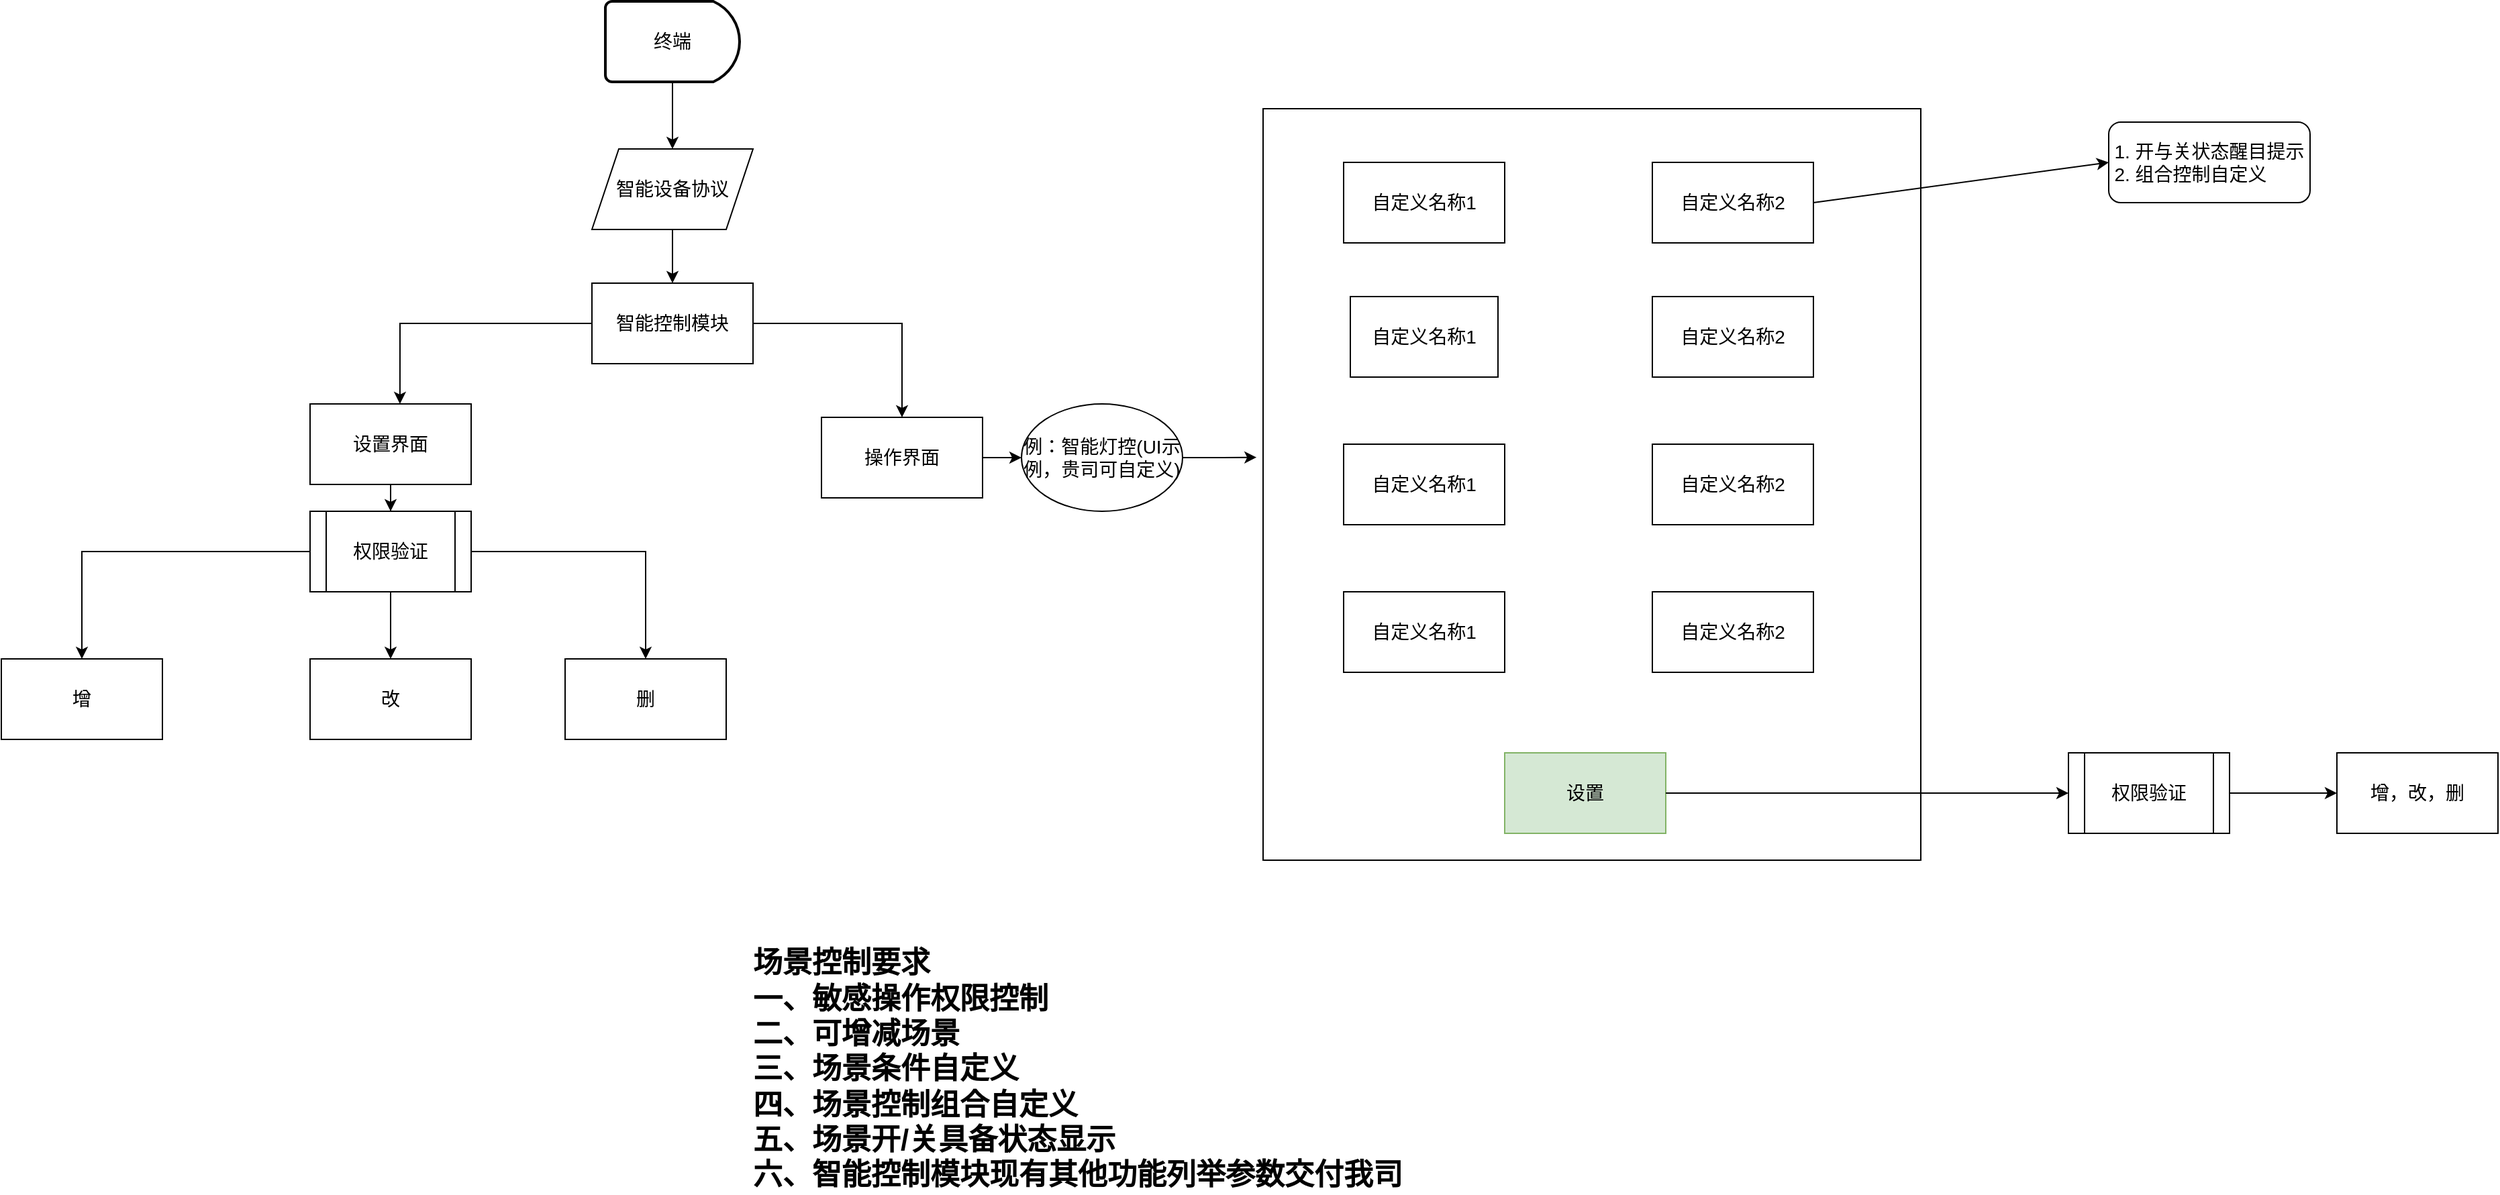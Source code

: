 <mxfile version="17.1.3" type="github" pages="2">
  <diagram id="sC8Dn9gLM0qOhP2Wz6wK" name="第 1 页">
    <mxGraphModel dx="2062" dy="-103" grid="1" gridSize="10" guides="1" tooltips="1" connect="1" arrows="1" fold="1" page="1" pageScale="1" pageWidth="827" pageHeight="1169" math="0" shadow="0">
      <root>
        <mxCell id="0" />
        <mxCell id="1" parent="0" />
        <mxCell id="1xZW1lL9CZbo1leavQ0f-47" value="" style="verticalLabelPosition=bottom;verticalAlign=top;html=1;shape=mxgraph.basic.rect;fillColor2=none;strokeWidth=1;size=20;indent=5;fontSize=14;" parent="1" vertex="1">
          <mxGeometry x="1450" y="1360" width="490" height="560" as="geometry" />
        </mxCell>
        <mxCell id="1xZW1lL9CZbo1leavQ0f-52" value="自定义名称1" style="rounded=0;whiteSpace=wrap;html=1;fontSize=14;" parent="1" vertex="1">
          <mxGeometry x="1510" y="1400" width="120" height="60" as="geometry" />
        </mxCell>
        <mxCell id="1xZW1lL9CZbo1leavQ0f-53" value="自定义名称2" style="rounded=0;whiteSpace=wrap;html=1;fontSize=14;" parent="1" vertex="1">
          <mxGeometry x="1740" y="1400" width="120" height="60" as="geometry" />
        </mxCell>
        <mxCell id="1xZW1lL9CZbo1leavQ0f-54" value="自定义名称1" style="rounded=0;whiteSpace=wrap;html=1;fontSize=14;" parent="1" vertex="1">
          <mxGeometry x="1515" y="1500" width="110" height="60" as="geometry" />
        </mxCell>
        <mxCell id="1xZW1lL9CZbo1leavQ0f-55" value="自定义名称1" style="rounded=0;whiteSpace=wrap;html=1;fontSize=14;" parent="1" vertex="1">
          <mxGeometry x="1510" y="1610" width="120" height="60" as="geometry" />
        </mxCell>
        <mxCell id="1xZW1lL9CZbo1leavQ0f-56" value="自定义名称1" style="rounded=0;whiteSpace=wrap;html=1;fontSize=14;" parent="1" vertex="1">
          <mxGeometry x="1510" y="1720" width="120" height="60" as="geometry" />
        </mxCell>
        <mxCell id="1xZW1lL9CZbo1leavQ0f-57" value="自定义名称2" style="rounded=0;whiteSpace=wrap;html=1;fontSize=14;" parent="1" vertex="1">
          <mxGeometry x="1740" y="1500" width="120" height="60" as="geometry" />
        </mxCell>
        <mxCell id="1xZW1lL9CZbo1leavQ0f-58" value="自定义名称2" style="rounded=0;whiteSpace=wrap;html=1;fontSize=14;" parent="1" vertex="1">
          <mxGeometry x="1740" y="1610" width="120" height="60" as="geometry" />
        </mxCell>
        <mxCell id="1xZW1lL9CZbo1leavQ0f-59" value="自定义名称2" style="rounded=0;whiteSpace=wrap;html=1;fontSize=14;" parent="1" vertex="1">
          <mxGeometry x="1740" y="1720" width="120" height="60" as="geometry" />
        </mxCell>
        <mxCell id="1xZW1lL9CZbo1leavQ0f-62" value="设置" style="rounded=0;whiteSpace=wrap;html=1;fillColor=#d5e8d4;strokeColor=#82b366;fontSize=14;" parent="1" vertex="1">
          <mxGeometry x="1630" y="1840" width="120" height="60" as="geometry" />
        </mxCell>
        <mxCell id="1xZW1lL9CZbo1leavQ0f-64" value="" style="endArrow=classic;html=1;rounded=0;entryX=0;entryY=0.5;entryDx=0;entryDy=0;fontSize=14;" parent="1" source="1xZW1lL9CZbo1leavQ0f-62" edge="1">
          <mxGeometry width="50" height="50" relative="1" as="geometry">
            <mxPoint x="2000" y="1960" as="sourcePoint" />
            <mxPoint x="2050" y="1870" as="targetPoint" />
          </mxGeometry>
        </mxCell>
        <mxCell id="1xZW1lL9CZbo1leavQ0f-65" value="1. 开与关状态醒目提示&lt;br&gt;&lt;div style=&quot;text-align: left&quot;&gt;&lt;span&gt;2. 组合控制自定义&lt;/span&gt;&lt;/div&gt;" style="rounded=1;whiteSpace=wrap;html=1;fontSize=14;" parent="1" vertex="1">
          <mxGeometry x="2080" y="1370" width="150" height="60" as="geometry" />
        </mxCell>
        <mxCell id="1xZW1lL9CZbo1leavQ0f-66" value="" style="endArrow=classic;html=1;rounded=0;exitX=1;exitY=0.5;exitDx=0;exitDy=0;entryX=0;entryY=0.5;entryDx=0;entryDy=0;fontSize=14;" parent="1" source="1xZW1lL9CZbo1leavQ0f-53" target="1xZW1lL9CZbo1leavQ0f-65" edge="1">
          <mxGeometry width="50" height="50" relative="1" as="geometry">
            <mxPoint x="1970" y="1430" as="sourcePoint" />
            <mxPoint x="2020" y="1380" as="targetPoint" />
          </mxGeometry>
        </mxCell>
        <mxCell id="INi5LM3NQDzYDCv05oYA-9" value="" style="edgeStyle=orthogonalEdgeStyle;rounded=0;orthogonalLoop=1;jettySize=auto;html=1;fontSize=14;" edge="1" parent="1" source="1xZW1lL9CZbo1leavQ0f-71" target="jll7gkMeuHU4KemUMjAS-1">
          <mxGeometry relative="1" as="geometry" />
        </mxCell>
        <mxCell id="1xZW1lL9CZbo1leavQ0f-71" value="智能设备协议" style="shape=parallelogram;perimeter=parallelogramPerimeter;whiteSpace=wrap;html=1;fixedSize=1;rounded=0;fontSize=14;" parent="1" vertex="1">
          <mxGeometry x="950" y="1390" width="120" height="60" as="geometry" />
        </mxCell>
        <mxCell id="jll7gkMeuHU4KemUMjAS-5" value="" style="edgeStyle=orthogonalEdgeStyle;rounded=0;orthogonalLoop=1;jettySize=auto;html=1;fontSize=14;" edge="1" parent="1" source="jll7gkMeuHU4KemUMjAS-1" target="jll7gkMeuHU4KemUMjAS-4">
          <mxGeometry relative="1" as="geometry" />
        </mxCell>
        <mxCell id="INi5LM3NQDzYDCv05oYA-10" style="edgeStyle=orthogonalEdgeStyle;rounded=0;orthogonalLoop=1;jettySize=auto;html=1;entryX=0.558;entryY=0;entryDx=0;entryDy=0;entryPerimeter=0;fontSize=14;" edge="1" parent="1" source="jll7gkMeuHU4KemUMjAS-1" target="INi5LM3NQDzYDCv05oYA-6">
          <mxGeometry relative="1" as="geometry" />
        </mxCell>
        <mxCell id="jll7gkMeuHU4KemUMjAS-1" value="智能控制模块" style="rounded=0;whiteSpace=wrap;html=1;fontSize=14;" vertex="1" parent="1">
          <mxGeometry x="950" y="1490" width="120" height="60" as="geometry" />
        </mxCell>
        <mxCell id="jll7gkMeuHU4KemUMjAS-3" value="" style="edgeStyle=orthogonalEdgeStyle;rounded=0;orthogonalLoop=1;jettySize=auto;html=1;fontSize=14;" edge="1" parent="1" source="jll7gkMeuHU4KemUMjAS-2" target="1xZW1lL9CZbo1leavQ0f-71">
          <mxGeometry relative="1" as="geometry" />
        </mxCell>
        <mxCell id="jll7gkMeuHU4KemUMjAS-2" value="终端" style="strokeWidth=2;html=1;shape=mxgraph.flowchart.delay;whiteSpace=wrap;fontSize=14;" vertex="1" parent="1">
          <mxGeometry x="960" y="1280" width="100" height="60" as="geometry" />
        </mxCell>
        <mxCell id="INi5LM3NQDzYDCv05oYA-4" style="edgeStyle=orthogonalEdgeStyle;rounded=0;orthogonalLoop=1;jettySize=auto;html=1;entryX=0;entryY=0.5;entryDx=0;entryDy=0;fontSize=14;" edge="1" parent="1" source="jll7gkMeuHU4KemUMjAS-4" target="INi5LM3NQDzYDCv05oYA-3">
          <mxGeometry relative="1" as="geometry" />
        </mxCell>
        <mxCell id="jll7gkMeuHU4KemUMjAS-4" value="操作界面" style="whiteSpace=wrap;html=1;rounded=0;fontSize=14;" vertex="1" parent="1">
          <mxGeometry x="1121" y="1590" width="120" height="60" as="geometry" />
        </mxCell>
        <mxCell id="jll7gkMeuHU4KemUMjAS-13" value="" style="edgeStyle=orthogonalEdgeStyle;rounded=0;orthogonalLoop=1;jettySize=auto;html=1;fontSize=14;" edge="1" parent="1" source="jll7gkMeuHU4KemUMjAS-8" target="jll7gkMeuHU4KemUMjAS-11">
          <mxGeometry relative="1" as="geometry" />
        </mxCell>
        <mxCell id="jll7gkMeuHU4KemUMjAS-16" style="edgeStyle=orthogonalEdgeStyle;rounded=0;orthogonalLoop=1;jettySize=auto;html=1;entryX=0.5;entryY=0;entryDx=0;entryDy=0;fontSize=14;" edge="1" parent="1" source="jll7gkMeuHU4KemUMjAS-8" target="jll7gkMeuHU4KemUMjAS-10">
          <mxGeometry relative="1" as="geometry" />
        </mxCell>
        <mxCell id="jll7gkMeuHU4KemUMjAS-17" style="edgeStyle=orthogonalEdgeStyle;rounded=0;orthogonalLoop=1;jettySize=auto;html=1;entryX=0.5;entryY=0;entryDx=0;entryDy=0;fontSize=14;" edge="1" parent="1" source="jll7gkMeuHU4KemUMjAS-8" target="jll7gkMeuHU4KemUMjAS-12">
          <mxGeometry relative="1" as="geometry" />
        </mxCell>
        <mxCell id="jll7gkMeuHU4KemUMjAS-8" value="权限验证" style="shape=process;whiteSpace=wrap;html=1;backgroundOutline=1;fontSize=14;" vertex="1" parent="1">
          <mxGeometry x="740" y="1660" width="120" height="60" as="geometry" />
        </mxCell>
        <mxCell id="jll7gkMeuHU4KemUMjAS-10" value="增" style="rounded=0;whiteSpace=wrap;html=1;fontSize=14;" vertex="1" parent="1">
          <mxGeometry x="510" y="1770" width="120" height="60" as="geometry" />
        </mxCell>
        <mxCell id="jll7gkMeuHU4KemUMjAS-11" value="改" style="rounded=0;whiteSpace=wrap;html=1;fontSize=14;" vertex="1" parent="1">
          <mxGeometry x="740" y="1770" width="120" height="60" as="geometry" />
        </mxCell>
        <mxCell id="jll7gkMeuHU4KemUMjAS-12" value="删" style="rounded=0;whiteSpace=wrap;html=1;fontSize=14;" vertex="1" parent="1">
          <mxGeometry x="930" y="1770" width="120" height="60" as="geometry" />
        </mxCell>
        <mxCell id="jll7gkMeuHU4KemUMjAS-26" value="" style="edgeStyle=orthogonalEdgeStyle;rounded=0;orthogonalLoop=1;jettySize=auto;html=1;fontSize=14;" edge="1" parent="1" source="jll7gkMeuHU4KemUMjAS-19" target="jll7gkMeuHU4KemUMjAS-25">
          <mxGeometry relative="1" as="geometry" />
        </mxCell>
        <mxCell id="jll7gkMeuHU4KemUMjAS-19" value="权限验证" style="shape=process;whiteSpace=wrap;html=1;backgroundOutline=1;fontSize=14;" vertex="1" parent="1">
          <mxGeometry x="2050" y="1840" width="120" height="60" as="geometry" />
        </mxCell>
        <mxCell id="jll7gkMeuHU4KemUMjAS-25" value="增，改，删" style="whiteSpace=wrap;html=1;fontSize=14;" vertex="1" parent="1">
          <mxGeometry x="2250" y="1840" width="120" height="60" as="geometry" />
        </mxCell>
        <mxCell id="jll7gkMeuHU4KemUMjAS-28" value="&lt;div style=&quot;text-align: left ; font-size: 22px&quot;&gt;&lt;span&gt;&lt;b&gt;&lt;font style=&quot;font-size: 22px&quot;&gt;场景控制要求&lt;/font&gt;&lt;/b&gt;&lt;/span&gt;&lt;/div&gt;&lt;div style=&quot;text-align: left ; font-size: 22px&quot;&gt;&lt;span&gt;&lt;b&gt;&lt;font style=&quot;font-size: 22px&quot;&gt;一、敏感操作权限控制&lt;/font&gt;&lt;/b&gt;&lt;/span&gt;&lt;/div&gt;&lt;div style=&quot;text-align: left ; font-size: 22px&quot;&gt;&lt;span&gt;&lt;b&gt;&lt;font style=&quot;font-size: 22px&quot;&gt;二、可增减场景&lt;/font&gt;&lt;/b&gt;&lt;/span&gt;&lt;/div&gt;&lt;div style=&quot;text-align: left ; font-size: 22px&quot;&gt;&lt;span&gt;&lt;b&gt;&lt;font style=&quot;font-size: 22px&quot;&gt;三、场景条件自定义&lt;/font&gt;&lt;/b&gt;&lt;/span&gt;&lt;/div&gt;&lt;div style=&quot;text-align: left ; font-size: 22px&quot;&gt;&lt;span&gt;&lt;b&gt;&lt;font style=&quot;font-size: 22px&quot;&gt;四、场景控制组合自定义&lt;/font&gt;&lt;/b&gt;&lt;/span&gt;&lt;/div&gt;&lt;div style=&quot;text-align: left ; font-size: 22px&quot;&gt;&lt;span&gt;&lt;b&gt;&lt;font style=&quot;font-size: 22px&quot;&gt;五、场景开/关具备状态显示&lt;/font&gt;&lt;/b&gt;&lt;/span&gt;&lt;/div&gt;&lt;div style=&quot;text-align: left ; font-size: 22px&quot;&gt;&lt;span&gt;&lt;b&gt;&lt;font style=&quot;font-size: 22px&quot;&gt;六、智能控制模块现有其他功能列举参数交付我司&lt;/font&gt;&lt;/b&gt;&lt;/span&gt;&lt;/div&gt;" style="text;html=1;strokeColor=none;fillColor=none;align=center;verticalAlign=middle;whiteSpace=wrap;rounded=0;" vertex="1" parent="1">
          <mxGeometry x="1064" y="2061" width="496" height="30" as="geometry" />
        </mxCell>
        <mxCell id="INi5LM3NQDzYDCv05oYA-5" style="edgeStyle=orthogonalEdgeStyle;rounded=0;orthogonalLoop=1;jettySize=auto;html=1;entryX=-0.01;entryY=0.464;entryDx=0;entryDy=0;entryPerimeter=0;fontSize=14;" edge="1" parent="1" source="INi5LM3NQDzYDCv05oYA-3" target="1xZW1lL9CZbo1leavQ0f-47">
          <mxGeometry relative="1" as="geometry" />
        </mxCell>
        <mxCell id="INi5LM3NQDzYDCv05oYA-3" value="例：智能灯控(UI示例，贵司可自定义)" style="ellipse;whiteSpace=wrap;html=1;fontSize=14;" vertex="1" parent="1">
          <mxGeometry x="1270" y="1580" width="120" height="80" as="geometry" />
        </mxCell>
        <mxCell id="INi5LM3NQDzYDCv05oYA-8" value="" style="edgeStyle=orthogonalEdgeStyle;rounded=0;orthogonalLoop=1;jettySize=auto;html=1;fontSize=14;" edge="1" parent="1" source="INi5LM3NQDzYDCv05oYA-6" target="jll7gkMeuHU4KemUMjAS-8">
          <mxGeometry relative="1" as="geometry" />
        </mxCell>
        <mxCell id="INi5LM3NQDzYDCv05oYA-6" value="&lt;font style=&quot;font-size: 14px;&quot;&gt;设置界面&lt;/font&gt;" style="rounded=0;whiteSpace=wrap;html=1;fontSize=14;" vertex="1" parent="1">
          <mxGeometry x="740" y="1580" width="120" height="60" as="geometry" />
        </mxCell>
      </root>
    </mxGraphModel>
  </diagram>
  <diagram id="s1Uti4r1H70uB10FrAUe" name="第 2 页">
    <mxGraphModel dx="2062" dy="2291" grid="1" gridSize="10" guides="1" tooltips="1" connect="1" arrows="1" fold="1" page="1" pageScale="1" pageWidth="827" pageHeight="1169" math="0" shadow="0">
      <root>
        <mxCell id="sozFTAr8w9C7WGD_fyGo-0" />
        <mxCell id="sozFTAr8w9C7WGD_fyGo-1" parent="sozFTAr8w9C7WGD_fyGo-0" />
        <mxCell id="sozFTAr8w9C7WGD_fyGo-2" value="" style="rounded=0;whiteSpace=wrap;html=1;" vertex="1" parent="sozFTAr8w9C7WGD_fyGo-1">
          <mxGeometry x="300" y="30" width="180" height="130" as="geometry" />
        </mxCell>
        <mxCell id="sozFTAr8w9C7WGD_fyGo-3" style="edgeStyle=orthogonalEdgeStyle;rounded=0;orthogonalLoop=1;jettySize=auto;html=1;entryX=1;entryY=0.5;entryDx=0;entryDy=0;" edge="1" parent="sozFTAr8w9C7WGD_fyGo-1" source="sozFTAr8w9C7WGD_fyGo-5" target="sozFTAr8w9C7WGD_fyGo-7">
          <mxGeometry relative="1" as="geometry" />
        </mxCell>
        <mxCell id="sozFTAr8w9C7WGD_fyGo-4" style="edgeStyle=orthogonalEdgeStyle;rounded=0;orthogonalLoop=1;jettySize=auto;html=1;" edge="1" parent="sozFTAr8w9C7WGD_fyGo-1" source="sozFTAr8w9C7WGD_fyGo-5">
          <mxGeometry relative="1" as="geometry">
            <mxPoint x="390" y="270" as="targetPoint" />
          </mxGeometry>
        </mxCell>
        <mxCell id="sozFTAr8w9C7WGD_fyGo-5" value="" style="rounded=0;whiteSpace=wrap;html=1;" vertex="1" parent="sozFTAr8w9C7WGD_fyGo-1">
          <mxGeometry x="345" y="110" width="90" height="40" as="geometry" />
        </mxCell>
        <mxCell id="sozFTAr8w9C7WGD_fyGo-6" value="" style="shape=cross;whiteSpace=wrap;html=1;size=0;" vertex="1" parent="sozFTAr8w9C7WGD_fyGo-1">
          <mxGeometry x="372" y="115" width="36" height="30" as="geometry" />
        </mxCell>
        <mxCell id="sozFTAr8w9C7WGD_fyGo-7" value="初始化界面默认有一个自定义添加按钮" style="rounded=1;whiteSpace=wrap;html=1;" vertex="1" parent="sozFTAr8w9C7WGD_fyGo-1">
          <mxGeometry x="70" y="100" width="120" height="60" as="geometry" />
        </mxCell>
        <mxCell id="sozFTAr8w9C7WGD_fyGo-8" value="" style="rounded=0;whiteSpace=wrap;html=1;" vertex="1" parent="sozFTAr8w9C7WGD_fyGo-1">
          <mxGeometry x="305" y="270" width="170" height="140" as="geometry" />
        </mxCell>
        <mxCell id="sozFTAr8w9C7WGD_fyGo-9" value="点击后进入可查看当前终端连接灯列表" style="rounded=1;whiteSpace=wrap;html=1;" vertex="1" parent="sozFTAr8w9C7WGD_fyGo-1">
          <mxGeometry x="70" y="200" width="120" height="60" as="geometry" />
        </mxCell>
        <mxCell id="sozFTAr8w9C7WGD_fyGo-10" value="" style="rounded=0;whiteSpace=wrap;html=1;" vertex="1" parent="sozFTAr8w9C7WGD_fyGo-1">
          <mxGeometry x="324" y="290" width="136" height="10" as="geometry" />
        </mxCell>
        <mxCell id="sozFTAr8w9C7WGD_fyGo-11" value="" style="rounded=0;whiteSpace=wrap;html=1;" vertex="1" parent="sozFTAr8w9C7WGD_fyGo-1">
          <mxGeometry x="324" y="310" width="136" height="10" as="geometry" />
        </mxCell>
        <mxCell id="sozFTAr8w9C7WGD_fyGo-12" value="" style="rounded=0;whiteSpace=wrap;html=1;" vertex="1" parent="sozFTAr8w9C7WGD_fyGo-1">
          <mxGeometry x="324" y="340" width="136" height="10" as="geometry" />
        </mxCell>
        <mxCell id="sozFTAr8w9C7WGD_fyGo-13" value="" style="rounded=0;whiteSpace=wrap;html=1;" vertex="1" parent="sozFTAr8w9C7WGD_fyGo-1">
          <mxGeometry x="324" y="360" width="136" height="10" as="geometry" />
        </mxCell>
        <mxCell id="sozFTAr8w9C7WGD_fyGo-14" value="" style="endArrow=classic;html=1;rounded=0;entryX=1;entryY=0.5;entryDx=0;entryDy=0;" edge="1" parent="sozFTAr8w9C7WGD_fyGo-1" target="sozFTAr8w9C7WGD_fyGo-9">
          <mxGeometry width="50" height="50" relative="1" as="geometry">
            <mxPoint x="380" y="230" as="sourcePoint" />
            <mxPoint x="410" y="260" as="targetPoint" />
          </mxGeometry>
        </mxCell>
        <mxCell id="sozFTAr8w9C7WGD_fyGo-15" value="" style="edgeStyle=orthogonalEdgeStyle;rounded=0;orthogonalLoop=1;jettySize=auto;html=1;" edge="1" parent="sozFTAr8w9C7WGD_fyGo-1" source="sozFTAr8w9C7WGD_fyGo-16" target="sozFTAr8w9C7WGD_fyGo-17">
          <mxGeometry relative="1" as="geometry" />
        </mxCell>
        <mxCell id="sozFTAr8w9C7WGD_fyGo-16" value="保存" style="rounded=0;whiteSpace=wrap;html=1;" vertex="1" parent="sozFTAr8w9C7WGD_fyGo-1">
          <mxGeometry x="334" y="380" width="116" height="30" as="geometry" />
        </mxCell>
        <mxCell id="sozFTAr8w9C7WGD_fyGo-17" value="" style="rounded=0;whiteSpace=wrap;html=1;" vertex="1" parent="sozFTAr8w9C7WGD_fyGo-1">
          <mxGeometry x="302" y="510" width="180" height="130" as="geometry" />
        </mxCell>
        <mxCell id="sozFTAr8w9C7WGD_fyGo-18" style="edgeStyle=orthogonalEdgeStyle;rounded=0;orthogonalLoop=1;jettySize=auto;html=1;entryX=0.461;entryY=-0.015;entryDx=0;entryDy=0;entryPerimeter=0;" edge="1" parent="sozFTAr8w9C7WGD_fyGo-1" source="sozFTAr8w9C7WGD_fyGo-19" target="sozFTAr8w9C7WGD_fyGo-24">
          <mxGeometry relative="1" as="geometry" />
        </mxCell>
        <mxCell id="sozFTAr8w9C7WGD_fyGo-19" value="" style="rounded=0;whiteSpace=wrap;html=1;" vertex="1" parent="sozFTAr8w9C7WGD_fyGo-1">
          <mxGeometry x="350" y="600" width="90" height="40" as="geometry" />
        </mxCell>
        <mxCell id="sozFTAr8w9C7WGD_fyGo-20" value="" style="shape=cross;whiteSpace=wrap;html=1;size=0;" vertex="1" parent="sozFTAr8w9C7WGD_fyGo-1">
          <mxGeometry x="374" y="610" width="36" height="30" as="geometry" />
        </mxCell>
        <mxCell id="sozFTAr8w9C7WGD_fyGo-21" value="自定义1" style="rounded=0;whiteSpace=wrap;html=1;" vertex="1" parent="sozFTAr8w9C7WGD_fyGo-1">
          <mxGeometry x="305" y="520" width="75" height="20" as="geometry" />
        </mxCell>
        <mxCell id="sozFTAr8w9C7WGD_fyGo-22" value="选中所需要的灯后点击保存，填写自定义名称" style="rounded=1;whiteSpace=wrap;html=1;" vertex="1" parent="sozFTAr8w9C7WGD_fyGo-1">
          <mxGeometry x="80" y="440" width="120" height="60" as="geometry" />
        </mxCell>
        <mxCell id="sozFTAr8w9C7WGD_fyGo-23" value="" style="endArrow=classic;html=1;rounded=0;entryX=1;entryY=0.5;entryDx=0;entryDy=0;" edge="1" parent="sozFTAr8w9C7WGD_fyGo-1" target="sozFTAr8w9C7WGD_fyGo-22">
          <mxGeometry width="50" height="50" relative="1" as="geometry">
            <mxPoint x="390" y="470" as="sourcePoint" />
            <mxPoint x="410" y="350" as="targetPoint" />
          </mxGeometry>
        </mxCell>
        <mxCell id="sozFTAr8w9C7WGD_fyGo-24" value="" style="rounded=0;whiteSpace=wrap;html=1;" vertex="1" parent="sozFTAr8w9C7WGD_fyGo-1">
          <mxGeometry x="312" y="720" width="180" height="130" as="geometry" />
        </mxCell>
        <mxCell id="sozFTAr8w9C7WGD_fyGo-25" value="" style="rounded=0;whiteSpace=wrap;html=1;" vertex="1" parent="sozFTAr8w9C7WGD_fyGo-1">
          <mxGeometry x="360" y="810" width="90" height="40" as="geometry" />
        </mxCell>
        <mxCell id="sozFTAr8w9C7WGD_fyGo-26" value="" style="shape=cross;whiteSpace=wrap;html=1;size=0;" vertex="1" parent="sozFTAr8w9C7WGD_fyGo-1">
          <mxGeometry x="384" y="820" width="36" height="30" as="geometry" />
        </mxCell>
        <mxCell id="sozFTAr8w9C7WGD_fyGo-27" value="" style="edgeStyle=orthogonalEdgeStyle;rounded=0;orthogonalLoop=1;jettySize=auto;html=1;" edge="1" parent="sozFTAr8w9C7WGD_fyGo-1" source="sozFTAr8w9C7WGD_fyGo-28" target="sozFTAr8w9C7WGD_fyGo-29">
          <mxGeometry relative="1" as="geometry" />
        </mxCell>
        <mxCell id="sozFTAr8w9C7WGD_fyGo-28" value="自定义1" style="rounded=0;whiteSpace=wrap;html=1;" vertex="1" parent="sozFTAr8w9C7WGD_fyGo-1">
          <mxGeometry x="315" y="730" width="75" height="20" as="geometry" />
        </mxCell>
        <mxCell id="sozFTAr8w9C7WGD_fyGo-29" value="点击后可控制选中的灯开与关，长按后可重新定义控制的灯和名称" style="rounded=1;whiteSpace=wrap;html=1;" vertex="1" parent="sozFTAr8w9C7WGD_fyGo-1">
          <mxGeometry x="120" y="710" width="120" height="60" as="geometry" />
        </mxCell>
        <mxCell id="sozFTAr8w9C7WGD_fyGo-30" value="" style="edgeStyle=orthogonalEdgeStyle;rounded=0;orthogonalLoop=1;jettySize=auto;html=1;" edge="1" parent="sozFTAr8w9C7WGD_fyGo-1" source="sozFTAr8w9C7WGD_fyGo-31" target="sozFTAr8w9C7WGD_fyGo-2">
          <mxGeometry relative="1" as="geometry" />
        </mxCell>
        <mxCell id="sozFTAr8w9C7WGD_fyGo-31" value="灯智能管控模块" style="ellipse;whiteSpace=wrap;html=1;" vertex="1" parent="sozFTAr8w9C7WGD_fyGo-1">
          <mxGeometry x="330" y="-110" width="120" height="80" as="geometry" />
        </mxCell>
      </root>
    </mxGraphModel>
  </diagram>
</mxfile>
